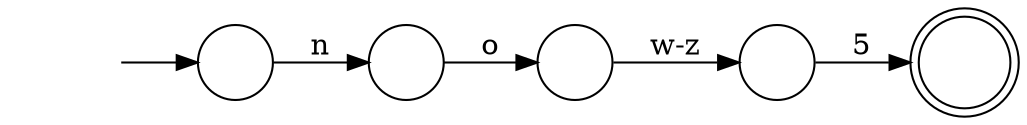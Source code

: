 digraph Automaton {
	graph [bb="0,0,465,44",
		dpi=96,
		rankdir=LR
	];
	node [label="\N"];
	0	 [height=0.61111,
		label="",
		pos="443,22",
		shape=doublecircle,
		width=0.61111];
	1	 [height=0.5,
		label="",
		pos="360,22",
		shape=circle,
		width=0.5];
	1 -> 0	 [label=5,
		lp="399.5,29.5",
		pos="e,420.81,22 378.18,22 387.61,22 399.6,22 410.64,22"];
	2	 [height=0.5,
		label="",
		pos="188,22",
		shape=circle,
		width=0.5];
	4	 [height=0.5,
		label="",
		pos="267,22",
		shape=circle,
		width=0.5];
	2 -> 4	 [label=o,
		lp="227.5,29.5",
		pos="e,248.96,22 206.09,22 215.66,22 227.82,22 238.68,22"];
	4 -> 1	 [label="w-z",
		lp="313.5,29.5",
		pos="e,341.96,22 285.12,22 298.21,22 316.52,22 331.64,22"];
	3	 [height=0.5,
		label="",
		pos="109,22",
		shape=circle,
		width=0.5];
	3 -> 2	 [label=n,
		lp="148.5,29.5",
		pos="e,169.96,22 127.09,22 136.66,22 148.82,22 159.68,22"];
	initial	 [height=0.5,
		label="",
		pos="27,22",
		shape=plaintext,
		width=0.75];
	initial -> 3	 [pos="e,90.826,22 54.195,22 62.654,22 72.051,22 80.595,22"];
}

